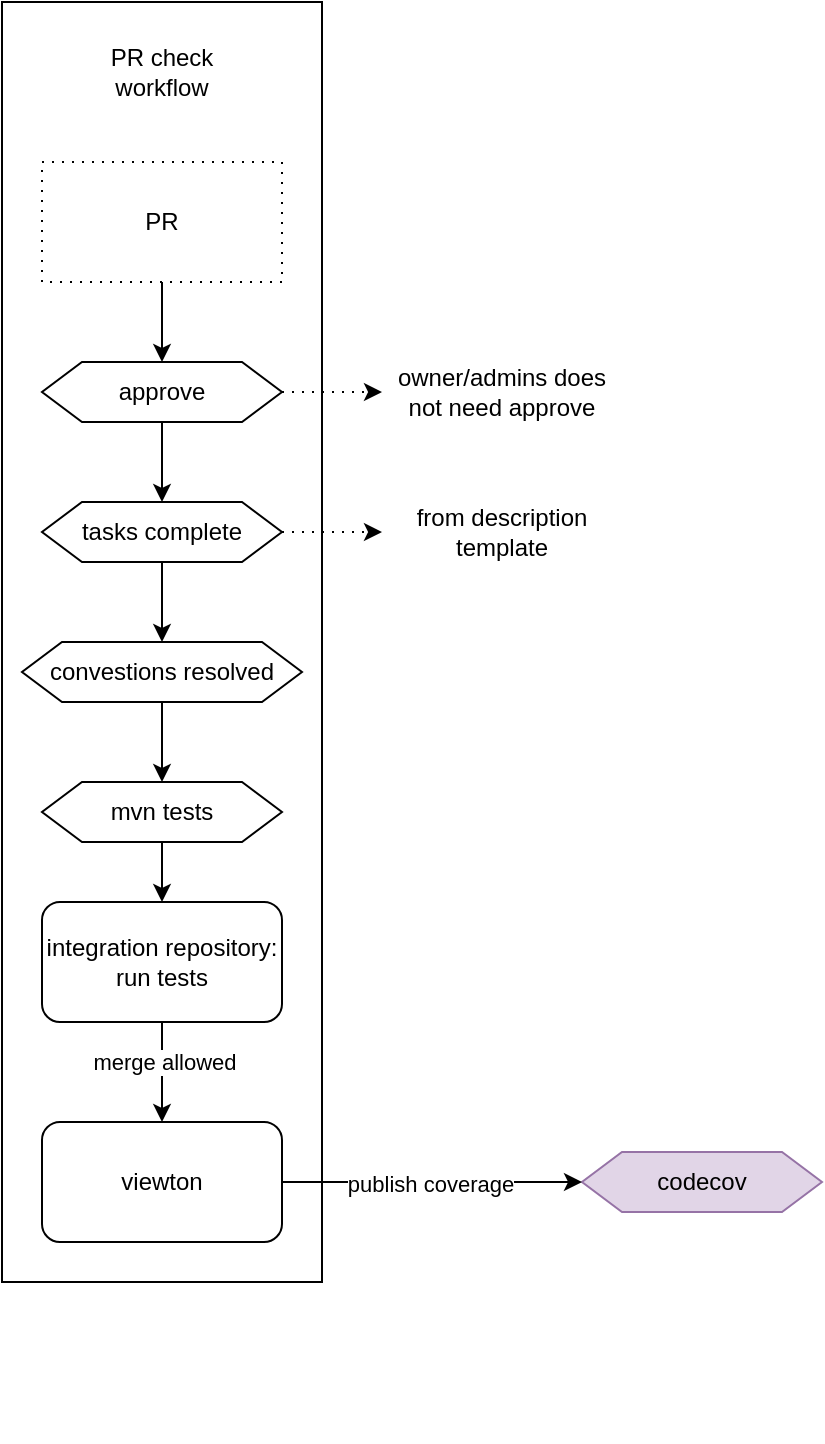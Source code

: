 <mxfile version="22.1.22" type="embed">
  <diagram id="v8i0J4u9o6tNKZUjoZt_" name="Page-1">
    <mxGraphModel dx="448" dy="1575" grid="1" gridSize="10" guides="1" tooltips="1" connect="1" arrows="1" fold="1" page="1" pageScale="1" pageWidth="850" pageHeight="1100" math="0" shadow="0">
      <root>
        <mxCell id="0" />
        <mxCell id="1" parent="0" />
        <mxCell id="49" value="" style="group" vertex="1" connectable="0" parent="1">
          <mxGeometry x="280" y="-80" width="160" height="720" as="geometry" />
        </mxCell>
        <mxCell id="48" value="" style="rounded=0;whiteSpace=wrap;html=1;" vertex="1" parent="49">
          <mxGeometry width="160" height="640" as="geometry" />
        </mxCell>
        <mxCell id="4" value="viewton" style="rounded=1;whiteSpace=wrap;html=1;" vertex="1" parent="49">
          <mxGeometry x="20" y="560" width="120" height="60" as="geometry" />
        </mxCell>
        <mxCell id="6" value="PR" style="rounded=0;whiteSpace=wrap;html=1;dashed=1;dashPattern=1 4;" vertex="1" parent="49">
          <mxGeometry x="20" y="80" width="120" height="60" as="geometry" />
        </mxCell>
        <mxCell id="24" value="PR check workflow" style="text;html=1;strokeColor=none;fillColor=none;align=center;verticalAlign=middle;whiteSpace=wrap;rounded=0;" vertex="1" parent="49">
          <mxGeometry x="50" y="20" width="60" height="30" as="geometry" />
        </mxCell>
        <mxCell id="45" style="edgeStyle=orthogonalEdgeStyle;rounded=0;orthogonalLoop=1;jettySize=auto;html=1;exitX=0.5;exitY=1;exitDx=0;exitDy=0;entryX=0.5;entryY=0;entryDx=0;entryDy=0;" edge="1" parent="49" source="26" target="4">
          <mxGeometry relative="1" as="geometry" />
        </mxCell>
        <mxCell id="47" value="merge allowed" style="edgeLabel;html=1;align=center;verticalAlign=middle;resizable=0;points=[];" vertex="1" connectable="0" parent="45">
          <mxGeometry x="-0.221" y="1" relative="1" as="geometry">
            <mxPoint as="offset" />
          </mxGeometry>
        </mxCell>
        <mxCell id="26" value="integration repository: run tests" style="rounded=1;whiteSpace=wrap;html=1;" vertex="1" parent="49">
          <mxGeometry x="20" y="450" width="120" height="60" as="geometry" />
        </mxCell>
        <mxCell id="30" value="mvn tests" style="shape=hexagon;perimeter=hexagonPerimeter2;whiteSpace=wrap;html=1;fixedSize=1;" vertex="1" parent="49">
          <mxGeometry x="20" y="390" width="120" height="30" as="geometry" />
        </mxCell>
        <mxCell id="33" value="approve" style="shape=hexagon;perimeter=hexagonPerimeter2;whiteSpace=wrap;html=1;fixedSize=1;" vertex="1" parent="49">
          <mxGeometry x="20" y="180" width="120" height="30" as="geometry" />
        </mxCell>
        <mxCell id="34" value="tasks complete" style="shape=hexagon;perimeter=hexagonPerimeter2;whiteSpace=wrap;html=1;fixedSize=1;" vertex="1" parent="49">
          <mxGeometry x="20" y="250" width="120" height="30" as="geometry" />
        </mxCell>
        <mxCell id="40" style="edgeStyle=orthogonalEdgeStyle;rounded=0;orthogonalLoop=1;jettySize=auto;html=1;exitX=0.5;exitY=1;exitDx=0;exitDy=0;entryX=0.5;entryY=0;entryDx=0;entryDy=0;" edge="1" parent="49" source="33" target="34">
          <mxGeometry relative="1" as="geometry" />
        </mxCell>
        <mxCell id="42" style="edgeStyle=orthogonalEdgeStyle;rounded=0;orthogonalLoop=1;jettySize=auto;html=1;exitX=0.5;exitY=1;exitDx=0;exitDy=0;entryX=0.5;entryY=0;entryDx=0;entryDy=0;" edge="1" parent="49" source="35" target="30">
          <mxGeometry relative="1" as="geometry" />
        </mxCell>
        <mxCell id="35" value="convestions resolved" style="shape=hexagon;perimeter=hexagonPerimeter2;whiteSpace=wrap;html=1;fixedSize=1;" vertex="1" parent="49">
          <mxGeometry x="10" y="320" width="140" height="30" as="geometry" />
        </mxCell>
        <mxCell id="41" style="edgeStyle=orthogonalEdgeStyle;rounded=0;orthogonalLoop=1;jettySize=auto;html=1;exitX=0.5;exitY=1;exitDx=0;exitDy=0;entryX=0.5;entryY=0;entryDx=0;entryDy=0;" edge="1" parent="49" source="34" target="35">
          <mxGeometry relative="1" as="geometry" />
        </mxCell>
        <mxCell id="36" value="" style="endArrow=classic;html=1;rounded=0;exitX=0.5;exitY=1;exitDx=0;exitDy=0;entryX=0.5;entryY=0;entryDx=0;entryDy=0;" edge="1" parent="49" source="6" target="33">
          <mxGeometry width="50" height="50" relative="1" as="geometry">
            <mxPoint x="150" y="290" as="sourcePoint" />
            <mxPoint x="200" y="240" as="targetPoint" />
          </mxGeometry>
        </mxCell>
        <mxCell id="60" value="" style="endArrow=classic;html=1;rounded=0;exitX=0.5;exitY=1;exitDx=0;exitDy=0;entryX=0.5;entryY=0;entryDx=0;entryDy=0;" edge="1" parent="49" source="30" target="26">
          <mxGeometry width="50" height="50" relative="1" as="geometry">
            <mxPoint x="230" y="560" as="sourcePoint" />
            <mxPoint x="280" y="510" as="targetPoint" />
          </mxGeometry>
        </mxCell>
        <mxCell id="53" value="" style="endArrow=classic;html=1;rounded=0;dashed=1;dashPattern=1 4;exitX=1;exitY=0.5;exitDx=0;exitDy=0;entryX=0;entryY=0.5;entryDx=0;entryDy=0;" edge="1" parent="1" source="33" target="54">
          <mxGeometry width="50" height="50" relative="1" as="geometry">
            <mxPoint x="490" y="200" as="sourcePoint" />
            <mxPoint x="540" y="150" as="targetPoint" />
          </mxGeometry>
        </mxCell>
        <mxCell id="54" value="owner/admins does not need approve" style="text;html=1;strokeColor=none;fillColor=none;align=center;verticalAlign=middle;whiteSpace=wrap;rounded=0;" vertex="1" parent="1">
          <mxGeometry x="470" y="100" width="120" height="30" as="geometry" />
        </mxCell>
        <mxCell id="56" value="" style="endArrow=classic;html=1;rounded=0;dashed=1;dashPattern=1 4;exitX=1;exitY=0.5;exitDx=0;exitDy=0;entryX=0;entryY=0.5;entryDx=0;entryDy=0;" edge="1" parent="1" source="34" target="57">
          <mxGeometry width="50" height="50" relative="1" as="geometry">
            <mxPoint x="450" y="180" as="sourcePoint" />
            <mxPoint x="470" y="180" as="targetPoint" />
          </mxGeometry>
        </mxCell>
        <mxCell id="57" value="from description template" style="text;html=1;strokeColor=none;fillColor=none;align=center;verticalAlign=middle;whiteSpace=wrap;rounded=0;" vertex="1" parent="1">
          <mxGeometry x="470" y="170" width="120" height="30" as="geometry" />
        </mxCell>
        <mxCell id="32" value="codecov" style="shape=hexagon;perimeter=hexagonPerimeter2;whiteSpace=wrap;html=1;fixedSize=1;fillColor=#e1d5e7;strokeColor=#9673a6;" vertex="1" parent="1">
          <mxGeometry x="570" y="495" width="120" height="30" as="geometry" />
        </mxCell>
        <mxCell id="61" value="" style="endArrow=classic;html=1;rounded=0;exitX=1;exitY=0.5;exitDx=0;exitDy=0;entryX=0;entryY=0.5;entryDx=0;entryDy=0;" edge="1" parent="1" source="4" target="32">
          <mxGeometry width="50" height="50" relative="1" as="geometry">
            <mxPoint x="480" y="590" as="sourcePoint" />
            <mxPoint x="530" y="540" as="targetPoint" />
          </mxGeometry>
        </mxCell>
        <mxCell id="62" value="publish coverage" style="edgeLabel;html=1;align=center;verticalAlign=middle;resizable=0;points=[];" vertex="1" connectable="0" parent="61">
          <mxGeometry x="-0.019" y="-1" relative="1" as="geometry">
            <mxPoint as="offset" />
          </mxGeometry>
        </mxCell>
      </root>
    </mxGraphModel>
  </diagram>
</mxfile>
